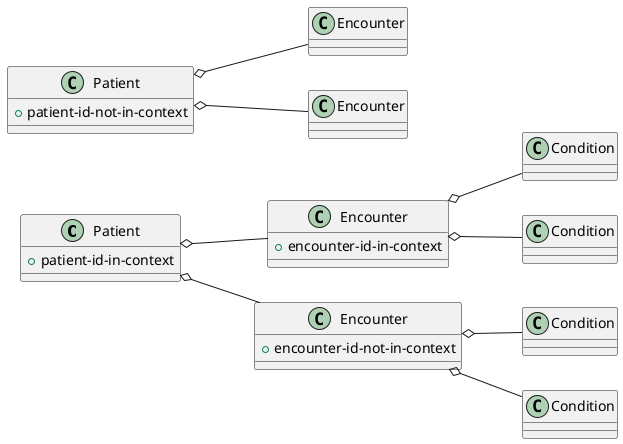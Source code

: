 @startuml

left to right direction

class "Patient" as Patient1 {
    +patient-id-in-context
}
class "Encounter" as Encounter11 {
    +encounter-id-in-context
}
class "Encounter" as Encounter12 {
    +encounter-id-not-in-context
}
class "Patient" as Patient2 {
    +patient-id-not-in-context
}
class "Encounter" as Encounter21
class "Encounter" as Encounter22
class "Condition" as ConditionA
class "Condition" as ConditionB
class "Condition" as ConditionC
class "Condition" as ConditionD

Patient1 o-- Encounter11
Patient1 o-- Encounter12
Patient2 o-- Encounter21
Patient2 o-- Encounter22
Encounter11 o-- ConditionA
Encounter11 o-- ConditionB
Encounter12 o-- ConditionC
Encounter12 o-- ConditionD

@enduml